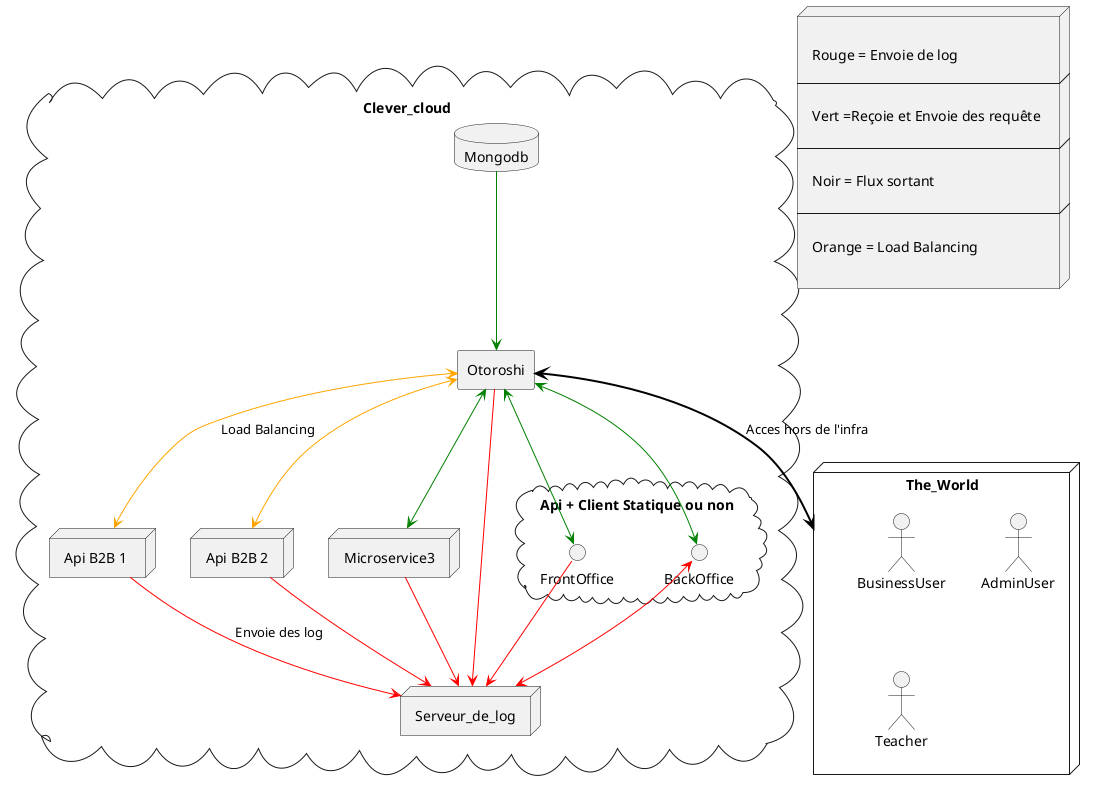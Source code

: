 @startuml infra
node node [

Rouge = Envoie de log

----

Vert =Reçoie et Envoie des requête 

----

Noir = Flux sortant

----

Orange = Load Balancing

]
cloud Clever_cloud{
    rectangle Otoroshi as oto
    database Mongodb as mongo
    node "Api B2B 1 " as ms1
    node "Api B2B 2" as ms2
    node Microservice3 as ms3
    node Serveur_de_log as log
    cloud "Api + Client Statique ou non"{
        interface  FrontOffice as fo
        interface  BackOffice as bo
    }
}
node The_World as us{
    Actor BusinessUser as bu
    Actor AdminUser as au
    Actor Teacher as te
}


ms1 -[#red]-> log : Envoie des log
ms2 -[#red]-> log
ms3 --[#red]> log
oto-[#red]-> log 
bo <-[#red]-> log 
fo -[#red]-> log 

mongo -[#green]-> oto

oto <-[#Orange]-> ms1 : Load Balancing

oto <-[#Orange]-> ms2 

oto <-[#green]-> ms3

oto <=[#black]=> us : Acces hors de l'infra

oto <-[#green]-> fo

oto <-[#green]-> bo


@enduml